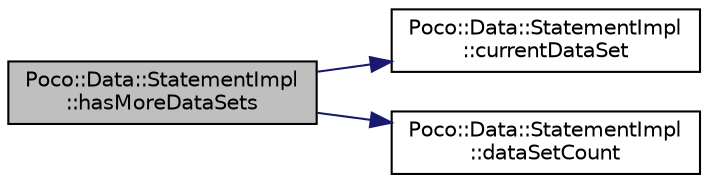digraph "Poco::Data::StatementImpl::hasMoreDataSets"
{
 // LATEX_PDF_SIZE
  edge [fontname="Helvetica",fontsize="10",labelfontname="Helvetica",labelfontsize="10"];
  node [fontname="Helvetica",fontsize="10",shape=record];
  rankdir="LR";
  Node1 [label="Poco::Data::StatementImpl\l::hasMoreDataSets",height=0.2,width=0.4,color="black", fillcolor="grey75", style="filled", fontcolor="black",tooltip=" "];
  Node1 -> Node2 [color="midnightblue",fontsize="10",style="solid",fontname="Helvetica"];
  Node2 [label="Poco::Data::StatementImpl\l::currentDataSet",height=0.2,width=0.4,color="black", fillcolor="white", style="filled",URL="$classPoco_1_1Data_1_1StatementImpl.html#a3f8a87eb0f652cc0af941248bd29189f",tooltip=" "];
  Node1 -> Node3 [color="midnightblue",fontsize="10",style="solid",fontname="Helvetica"];
  Node3 [label="Poco::Data::StatementImpl\l::dataSetCount",height=0.2,width=0.4,color="black", fillcolor="white", style="filled",URL="$classPoco_1_1Data_1_1StatementImpl.html#a48877a83119c38f4e4c71f8ca1e5b1dc",tooltip=" "];
}
